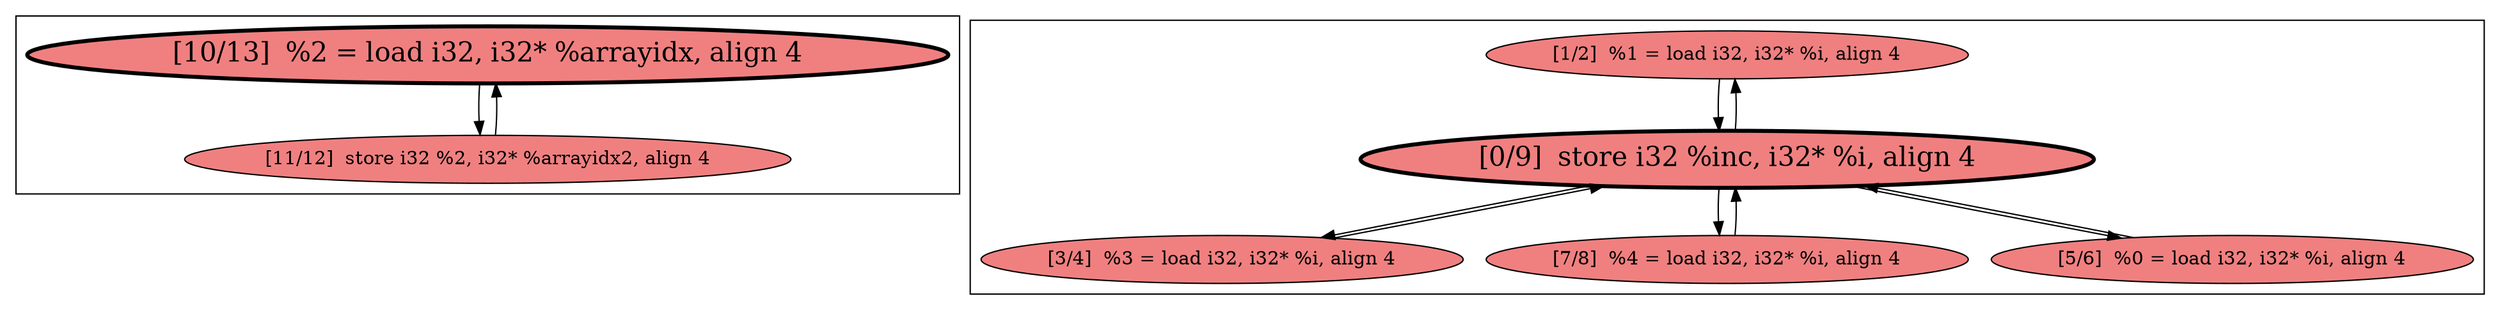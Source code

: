 
digraph G {





subgraph cluster1 {


node61 [penwidth=3.0,fontsize=20,fillcolor=lightcoral,label="[10/13]  %2 = load i32, i32* %arrayidx, align 4",shape=ellipse,style=filled ]
node60 [fillcolor=lightcoral,label="[11/12]  store i32 %2, i32* %arrayidx2, align 4",shape=ellipse,style=filled ]

node60->node61 [ ]
node61->node60 [ ]


}

subgraph cluster0 {


node59 [fillcolor=lightcoral,label="[1/2]  %1 = load i32, i32* %i, align 4",shape=ellipse,style=filled ]
node58 [fillcolor=lightcoral,label="[3/4]  %3 = load i32, i32* %i, align 4",shape=ellipse,style=filled ]
node57 [penwidth=3.0,fontsize=20,fillcolor=lightcoral,label="[0/9]  store i32 %inc, i32* %i, align 4",shape=ellipse,style=filled ]
node55 [fillcolor=lightcoral,label="[7/8]  %4 = load i32, i32* %i, align 4",shape=ellipse,style=filled ]
node56 [fillcolor=lightcoral,label="[5/6]  %0 = load i32, i32* %i, align 4",shape=ellipse,style=filled ]

node57->node59 [ ]
node57->node56 [ ]
node57->node55 [ ]
node57->node58 [ ]
node56->node57 [ ]
node59->node57 [ ]
node55->node57 [ ]
node58->node57 [ ]


}

}
